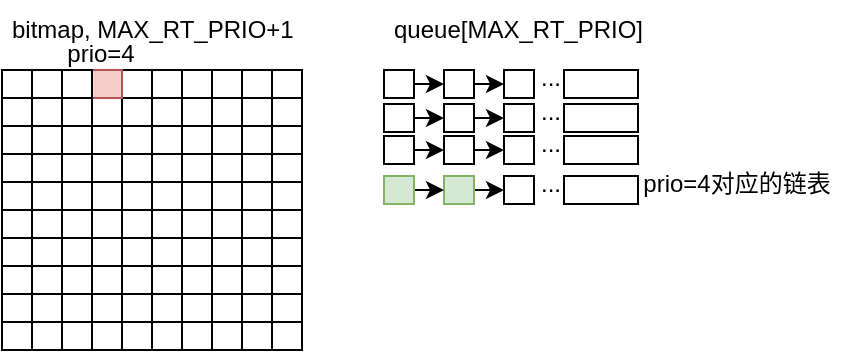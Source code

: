 <mxfile version="25.0.3">
  <diagram name="第 1 页" id="JxhBDwonmjt2PF4CiTm6">
    <mxGraphModel dx="478" dy="-144" grid="0" gridSize="10" guides="1" tooltips="1" connect="1" arrows="1" fold="1" page="0" pageScale="1" pageWidth="827" pageHeight="1169" math="0" shadow="0">
      <root>
        <mxCell id="0" />
        <mxCell id="1" parent="0" />
        <mxCell id="Ac2v2TOW07Db29iLxhTf-79" value="" style="rounded=0;whiteSpace=wrap;html=1;" vertex="1" parent="1">
          <mxGeometry x="83" y="685" width="15" height="14" as="geometry" />
        </mxCell>
        <mxCell id="Ac2v2TOW07Db29iLxhTf-80" value="" style="rounded=0;whiteSpace=wrap;html=1;" vertex="1" parent="1">
          <mxGeometry x="98" y="685" width="15" height="14" as="geometry" />
        </mxCell>
        <mxCell id="Ac2v2TOW07Db29iLxhTf-81" value="" style="rounded=0;whiteSpace=wrap;html=1;" vertex="1" parent="1">
          <mxGeometry x="188" y="685" width="15" height="14" as="geometry" />
        </mxCell>
        <mxCell id="Ac2v2TOW07Db29iLxhTf-82" value="" style="rounded=0;whiteSpace=wrap;html=1;" vertex="1" parent="1">
          <mxGeometry x="203" y="685" width="15" height="14" as="geometry" />
        </mxCell>
        <mxCell id="Ac2v2TOW07Db29iLxhTf-83" value="" style="rounded=0;whiteSpace=wrap;html=1;" vertex="1" parent="1">
          <mxGeometry x="173" y="685" width="15" height="14" as="geometry" />
        </mxCell>
        <mxCell id="Ac2v2TOW07Db29iLxhTf-84" value="" style="rounded=0;whiteSpace=wrap;html=1;" vertex="1" parent="1">
          <mxGeometry x="143" y="685" width="15" height="14" as="geometry" />
        </mxCell>
        <mxCell id="Ac2v2TOW07Db29iLxhTf-85" value="" style="rounded=0;whiteSpace=wrap;html=1;" vertex="1" parent="1">
          <mxGeometry x="158" y="685" width="15" height="14" as="geometry" />
        </mxCell>
        <mxCell id="Ac2v2TOW07Db29iLxhTf-86" value="" style="rounded=0;whiteSpace=wrap;html=1;" vertex="1" parent="1">
          <mxGeometry x="128" y="685" width="15" height="14" as="geometry" />
        </mxCell>
        <mxCell id="Ac2v2TOW07Db29iLxhTf-87" value="" style="rounded=0;whiteSpace=wrap;html=1;" vertex="1" parent="1">
          <mxGeometry x="113" y="685" width="15" height="14" as="geometry" />
        </mxCell>
        <mxCell id="Ac2v2TOW07Db29iLxhTf-89" value="" style="rounded=0;whiteSpace=wrap;html=1;" vertex="1" parent="1">
          <mxGeometry x="218" y="685" width="15" height="14" as="geometry" />
        </mxCell>
        <mxCell id="Ac2v2TOW07Db29iLxhTf-92" value="" style="rounded=0;whiteSpace=wrap;html=1;" vertex="1" parent="1">
          <mxGeometry x="83" y="671" width="15" height="14" as="geometry" />
        </mxCell>
        <mxCell id="Ac2v2TOW07Db29iLxhTf-93" value="" style="rounded=0;whiteSpace=wrap;html=1;" vertex="1" parent="1">
          <mxGeometry x="98" y="671" width="15" height="14" as="geometry" />
        </mxCell>
        <mxCell id="Ac2v2TOW07Db29iLxhTf-94" value="" style="rounded=0;whiteSpace=wrap;html=1;" vertex="1" parent="1">
          <mxGeometry x="188" y="671" width="15" height="14" as="geometry" />
        </mxCell>
        <mxCell id="Ac2v2TOW07Db29iLxhTf-95" value="" style="rounded=0;whiteSpace=wrap;html=1;" vertex="1" parent="1">
          <mxGeometry x="203" y="671" width="15" height="14" as="geometry" />
        </mxCell>
        <mxCell id="Ac2v2TOW07Db29iLxhTf-96" value="" style="rounded=0;whiteSpace=wrap;html=1;" vertex="1" parent="1">
          <mxGeometry x="173" y="671" width="15" height="14" as="geometry" />
        </mxCell>
        <mxCell id="Ac2v2TOW07Db29iLxhTf-97" value="" style="rounded=0;whiteSpace=wrap;html=1;" vertex="1" parent="1">
          <mxGeometry x="143" y="671" width="15" height="14" as="geometry" />
        </mxCell>
        <mxCell id="Ac2v2TOW07Db29iLxhTf-98" value="" style="rounded=0;whiteSpace=wrap;html=1;" vertex="1" parent="1">
          <mxGeometry x="158" y="671" width="15" height="14" as="geometry" />
        </mxCell>
        <mxCell id="Ac2v2TOW07Db29iLxhTf-99" value="" style="rounded=0;whiteSpace=wrap;html=1;" vertex="1" parent="1">
          <mxGeometry x="128" y="671" width="15" height="14" as="geometry" />
        </mxCell>
        <mxCell id="Ac2v2TOW07Db29iLxhTf-100" value="" style="rounded=0;whiteSpace=wrap;html=1;" vertex="1" parent="1">
          <mxGeometry x="113" y="671" width="15" height="14" as="geometry" />
        </mxCell>
        <mxCell id="Ac2v2TOW07Db29iLxhTf-101" value="" style="rounded=0;whiteSpace=wrap;html=1;" vertex="1" parent="1">
          <mxGeometry x="218" y="671" width="15" height="14" as="geometry" />
        </mxCell>
        <mxCell id="Ac2v2TOW07Db29iLxhTf-102" value="" style="rounded=0;whiteSpace=wrap;html=1;" vertex="1" parent="1">
          <mxGeometry x="83" y="657" width="15" height="14" as="geometry" />
        </mxCell>
        <mxCell id="Ac2v2TOW07Db29iLxhTf-103" value="" style="rounded=0;whiteSpace=wrap;html=1;" vertex="1" parent="1">
          <mxGeometry x="98" y="657" width="15" height="14" as="geometry" />
        </mxCell>
        <mxCell id="Ac2v2TOW07Db29iLxhTf-104" value="" style="rounded=0;whiteSpace=wrap;html=1;" vertex="1" parent="1">
          <mxGeometry x="188" y="657" width="15" height="14" as="geometry" />
        </mxCell>
        <mxCell id="Ac2v2TOW07Db29iLxhTf-105" value="" style="rounded=0;whiteSpace=wrap;html=1;" vertex="1" parent="1">
          <mxGeometry x="203" y="657" width="15" height="14" as="geometry" />
        </mxCell>
        <mxCell id="Ac2v2TOW07Db29iLxhTf-106" value="" style="rounded=0;whiteSpace=wrap;html=1;" vertex="1" parent="1">
          <mxGeometry x="173" y="657" width="15" height="14" as="geometry" />
        </mxCell>
        <mxCell id="Ac2v2TOW07Db29iLxhTf-107" value="" style="rounded=0;whiteSpace=wrap;html=1;" vertex="1" parent="1">
          <mxGeometry x="143" y="657" width="15" height="14" as="geometry" />
        </mxCell>
        <mxCell id="Ac2v2TOW07Db29iLxhTf-108" value="" style="rounded=0;whiteSpace=wrap;html=1;" vertex="1" parent="1">
          <mxGeometry x="158" y="657" width="15" height="14" as="geometry" />
        </mxCell>
        <mxCell id="Ac2v2TOW07Db29iLxhTf-109" value="" style="rounded=0;whiteSpace=wrap;html=1;" vertex="1" parent="1">
          <mxGeometry x="128" y="657" width="15" height="14" as="geometry" />
        </mxCell>
        <mxCell id="Ac2v2TOW07Db29iLxhTf-110" value="" style="rounded=0;whiteSpace=wrap;html=1;" vertex="1" parent="1">
          <mxGeometry x="113" y="657" width="15" height="14" as="geometry" />
        </mxCell>
        <mxCell id="Ac2v2TOW07Db29iLxhTf-111" value="" style="rounded=0;whiteSpace=wrap;html=1;" vertex="1" parent="1">
          <mxGeometry x="218" y="657" width="15" height="14" as="geometry" />
        </mxCell>
        <mxCell id="Ac2v2TOW07Db29iLxhTf-112" value="" style="rounded=0;whiteSpace=wrap;html=1;" vertex="1" parent="1">
          <mxGeometry x="83" y="643" width="15" height="14" as="geometry" />
        </mxCell>
        <mxCell id="Ac2v2TOW07Db29iLxhTf-113" value="" style="rounded=0;whiteSpace=wrap;html=1;" vertex="1" parent="1">
          <mxGeometry x="98" y="643" width="15" height="14" as="geometry" />
        </mxCell>
        <mxCell id="Ac2v2TOW07Db29iLxhTf-114" value="" style="rounded=0;whiteSpace=wrap;html=1;" vertex="1" parent="1">
          <mxGeometry x="188" y="643" width="15" height="14" as="geometry" />
        </mxCell>
        <mxCell id="Ac2v2TOW07Db29iLxhTf-115" value="" style="rounded=0;whiteSpace=wrap;html=1;" vertex="1" parent="1">
          <mxGeometry x="203" y="643" width="15" height="14" as="geometry" />
        </mxCell>
        <mxCell id="Ac2v2TOW07Db29iLxhTf-116" value="" style="rounded=0;whiteSpace=wrap;html=1;" vertex="1" parent="1">
          <mxGeometry x="173" y="643" width="15" height="14" as="geometry" />
        </mxCell>
        <mxCell id="Ac2v2TOW07Db29iLxhTf-117" value="" style="rounded=0;whiteSpace=wrap;html=1;" vertex="1" parent="1">
          <mxGeometry x="143" y="643" width="15" height="14" as="geometry" />
        </mxCell>
        <mxCell id="Ac2v2TOW07Db29iLxhTf-118" value="" style="rounded=0;whiteSpace=wrap;html=1;" vertex="1" parent="1">
          <mxGeometry x="158" y="643" width="15" height="14" as="geometry" />
        </mxCell>
        <mxCell id="Ac2v2TOW07Db29iLxhTf-119" value="" style="rounded=0;whiteSpace=wrap;html=1;" vertex="1" parent="1">
          <mxGeometry x="128" y="643" width="15" height="14" as="geometry" />
        </mxCell>
        <mxCell id="Ac2v2TOW07Db29iLxhTf-120" value="" style="rounded=0;whiteSpace=wrap;html=1;" vertex="1" parent="1">
          <mxGeometry x="113" y="643" width="15" height="14" as="geometry" />
        </mxCell>
        <mxCell id="Ac2v2TOW07Db29iLxhTf-121" value="" style="rounded=0;whiteSpace=wrap;html=1;" vertex="1" parent="1">
          <mxGeometry x="218" y="643" width="15" height="14" as="geometry" />
        </mxCell>
        <mxCell id="Ac2v2TOW07Db29iLxhTf-122" value="" style="rounded=0;whiteSpace=wrap;html=1;" vertex="1" parent="1">
          <mxGeometry x="83" y="629" width="15" height="14" as="geometry" />
        </mxCell>
        <mxCell id="Ac2v2TOW07Db29iLxhTf-123" value="" style="rounded=0;whiteSpace=wrap;html=1;" vertex="1" parent="1">
          <mxGeometry x="98" y="629" width="15" height="14" as="geometry" />
        </mxCell>
        <mxCell id="Ac2v2TOW07Db29iLxhTf-124" value="" style="rounded=0;whiteSpace=wrap;html=1;" vertex="1" parent="1">
          <mxGeometry x="188" y="629" width="15" height="14" as="geometry" />
        </mxCell>
        <mxCell id="Ac2v2TOW07Db29iLxhTf-125" value="" style="rounded=0;whiteSpace=wrap;html=1;" vertex="1" parent="1">
          <mxGeometry x="203" y="629" width="15" height="14" as="geometry" />
        </mxCell>
        <mxCell id="Ac2v2TOW07Db29iLxhTf-126" value="" style="rounded=0;whiteSpace=wrap;html=1;" vertex="1" parent="1">
          <mxGeometry x="173" y="629" width="15" height="14" as="geometry" />
        </mxCell>
        <mxCell id="Ac2v2TOW07Db29iLxhTf-127" value="" style="rounded=0;whiteSpace=wrap;html=1;" vertex="1" parent="1">
          <mxGeometry x="143" y="629" width="15" height="14" as="geometry" />
        </mxCell>
        <mxCell id="Ac2v2TOW07Db29iLxhTf-128" value="" style="rounded=0;whiteSpace=wrap;html=1;" vertex="1" parent="1">
          <mxGeometry x="158" y="629" width="15" height="14" as="geometry" />
        </mxCell>
        <mxCell id="Ac2v2TOW07Db29iLxhTf-129" value="" style="rounded=0;whiteSpace=wrap;html=1;" vertex="1" parent="1">
          <mxGeometry x="128" y="629" width="15" height="14" as="geometry" />
        </mxCell>
        <mxCell id="Ac2v2TOW07Db29iLxhTf-130" value="" style="rounded=0;whiteSpace=wrap;html=1;" vertex="1" parent="1">
          <mxGeometry x="113" y="629" width="15" height="14" as="geometry" />
        </mxCell>
        <mxCell id="Ac2v2TOW07Db29iLxhTf-131" value="" style="rounded=0;whiteSpace=wrap;html=1;" vertex="1" parent="1">
          <mxGeometry x="218" y="629" width="15" height="14" as="geometry" />
        </mxCell>
        <mxCell id="Ac2v2TOW07Db29iLxhTf-132" value="" style="rounded=0;whiteSpace=wrap;html=1;" vertex="1" parent="1">
          <mxGeometry x="83" y="615" width="15" height="14" as="geometry" />
        </mxCell>
        <mxCell id="Ac2v2TOW07Db29iLxhTf-133" value="" style="rounded=0;whiteSpace=wrap;html=1;" vertex="1" parent="1">
          <mxGeometry x="98" y="615" width="15" height="14" as="geometry" />
        </mxCell>
        <mxCell id="Ac2v2TOW07Db29iLxhTf-134" value="" style="rounded=0;whiteSpace=wrap;html=1;" vertex="1" parent="1">
          <mxGeometry x="188" y="615" width="15" height="14" as="geometry" />
        </mxCell>
        <mxCell id="Ac2v2TOW07Db29iLxhTf-135" value="" style="rounded=0;whiteSpace=wrap;html=1;" vertex="1" parent="1">
          <mxGeometry x="203" y="615" width="15" height="14" as="geometry" />
        </mxCell>
        <mxCell id="Ac2v2TOW07Db29iLxhTf-136" value="" style="rounded=0;whiteSpace=wrap;html=1;" vertex="1" parent="1">
          <mxGeometry x="173" y="615" width="15" height="14" as="geometry" />
        </mxCell>
        <mxCell id="Ac2v2TOW07Db29iLxhTf-137" value="" style="rounded=0;whiteSpace=wrap;html=1;" vertex="1" parent="1">
          <mxGeometry x="143" y="615" width="15" height="14" as="geometry" />
        </mxCell>
        <mxCell id="Ac2v2TOW07Db29iLxhTf-138" value="" style="rounded=0;whiteSpace=wrap;html=1;" vertex="1" parent="1">
          <mxGeometry x="158" y="615" width="15" height="14" as="geometry" />
        </mxCell>
        <mxCell id="Ac2v2TOW07Db29iLxhTf-139" value="" style="rounded=0;whiteSpace=wrap;html=1;" vertex="1" parent="1">
          <mxGeometry x="128" y="615" width="15" height="14" as="geometry" />
        </mxCell>
        <mxCell id="Ac2v2TOW07Db29iLxhTf-140" value="" style="rounded=0;whiteSpace=wrap;html=1;" vertex="1" parent="1">
          <mxGeometry x="113" y="615" width="15" height="14" as="geometry" />
        </mxCell>
        <mxCell id="Ac2v2TOW07Db29iLxhTf-141" value="" style="rounded=0;whiteSpace=wrap;html=1;" vertex="1" parent="1">
          <mxGeometry x="218" y="615" width="15" height="14" as="geometry" />
        </mxCell>
        <mxCell id="Ac2v2TOW07Db29iLxhTf-142" value="" style="rounded=0;whiteSpace=wrap;html=1;" vertex="1" parent="1">
          <mxGeometry x="83" y="601" width="15" height="14" as="geometry" />
        </mxCell>
        <mxCell id="Ac2v2TOW07Db29iLxhTf-143" value="" style="rounded=0;whiteSpace=wrap;html=1;" vertex="1" parent="1">
          <mxGeometry x="98" y="601" width="15" height="14" as="geometry" />
        </mxCell>
        <mxCell id="Ac2v2TOW07Db29iLxhTf-144" value="" style="rounded=0;whiteSpace=wrap;html=1;" vertex="1" parent="1">
          <mxGeometry x="188" y="601" width="15" height="14" as="geometry" />
        </mxCell>
        <mxCell id="Ac2v2TOW07Db29iLxhTf-145" value="" style="rounded=0;whiteSpace=wrap;html=1;" vertex="1" parent="1">
          <mxGeometry x="203" y="601" width="15" height="14" as="geometry" />
        </mxCell>
        <mxCell id="Ac2v2TOW07Db29iLxhTf-146" value="" style="rounded=0;whiteSpace=wrap;html=1;" vertex="1" parent="1">
          <mxGeometry x="173" y="601" width="15" height="14" as="geometry" />
        </mxCell>
        <mxCell id="Ac2v2TOW07Db29iLxhTf-147" value="" style="rounded=0;whiteSpace=wrap;html=1;" vertex="1" parent="1">
          <mxGeometry x="143" y="601" width="15" height="14" as="geometry" />
        </mxCell>
        <mxCell id="Ac2v2TOW07Db29iLxhTf-148" value="" style="rounded=0;whiteSpace=wrap;html=1;" vertex="1" parent="1">
          <mxGeometry x="158" y="601" width="15" height="14" as="geometry" />
        </mxCell>
        <mxCell id="Ac2v2TOW07Db29iLxhTf-149" value="" style="rounded=0;whiteSpace=wrap;html=1;" vertex="1" parent="1">
          <mxGeometry x="128" y="601" width="15" height="14" as="geometry" />
        </mxCell>
        <mxCell id="Ac2v2TOW07Db29iLxhTf-150" value="" style="rounded=0;whiteSpace=wrap;html=1;" vertex="1" parent="1">
          <mxGeometry x="113" y="601" width="15" height="14" as="geometry" />
        </mxCell>
        <mxCell id="Ac2v2TOW07Db29iLxhTf-151" value="" style="rounded=0;whiteSpace=wrap;html=1;" vertex="1" parent="1">
          <mxGeometry x="218" y="601" width="15" height="14" as="geometry" />
        </mxCell>
        <mxCell id="Ac2v2TOW07Db29iLxhTf-152" value="" style="rounded=0;whiteSpace=wrap;html=1;" vertex="1" parent="1">
          <mxGeometry x="83" y="587" width="15" height="14" as="geometry" />
        </mxCell>
        <mxCell id="Ac2v2TOW07Db29iLxhTf-153" value="" style="rounded=0;whiteSpace=wrap;html=1;" vertex="1" parent="1">
          <mxGeometry x="98" y="587" width="15" height="14" as="geometry" />
        </mxCell>
        <mxCell id="Ac2v2TOW07Db29iLxhTf-154" value="" style="rounded=0;whiteSpace=wrap;html=1;" vertex="1" parent="1">
          <mxGeometry x="188" y="587" width="15" height="14" as="geometry" />
        </mxCell>
        <mxCell id="Ac2v2TOW07Db29iLxhTf-155" value="" style="rounded=0;whiteSpace=wrap;html=1;" vertex="1" parent="1">
          <mxGeometry x="203" y="587" width="15" height="14" as="geometry" />
        </mxCell>
        <mxCell id="Ac2v2TOW07Db29iLxhTf-156" value="" style="rounded=0;whiteSpace=wrap;html=1;" vertex="1" parent="1">
          <mxGeometry x="173" y="587" width="15" height="14" as="geometry" />
        </mxCell>
        <mxCell id="Ac2v2TOW07Db29iLxhTf-157" value="" style="rounded=0;whiteSpace=wrap;html=1;" vertex="1" parent="1">
          <mxGeometry x="143" y="587" width="15" height="14" as="geometry" />
        </mxCell>
        <mxCell id="Ac2v2TOW07Db29iLxhTf-158" value="" style="rounded=0;whiteSpace=wrap;html=1;" vertex="1" parent="1">
          <mxGeometry x="158" y="587" width="15" height="14" as="geometry" />
        </mxCell>
        <mxCell id="Ac2v2TOW07Db29iLxhTf-159" value="" style="rounded=0;whiteSpace=wrap;html=1;" vertex="1" parent="1">
          <mxGeometry x="128" y="587" width="15" height="14" as="geometry" />
        </mxCell>
        <mxCell id="Ac2v2TOW07Db29iLxhTf-160" value="" style="rounded=0;whiteSpace=wrap;html=1;" vertex="1" parent="1">
          <mxGeometry x="113" y="587" width="15" height="14" as="geometry" />
        </mxCell>
        <mxCell id="Ac2v2TOW07Db29iLxhTf-161" value="" style="rounded=0;whiteSpace=wrap;html=1;" vertex="1" parent="1">
          <mxGeometry x="218" y="587" width="15" height="14" as="geometry" />
        </mxCell>
        <mxCell id="Ac2v2TOW07Db29iLxhTf-162" value="" style="rounded=0;whiteSpace=wrap;html=1;" vertex="1" parent="1">
          <mxGeometry x="83" y="573" width="15" height="14" as="geometry" />
        </mxCell>
        <mxCell id="Ac2v2TOW07Db29iLxhTf-163" value="" style="rounded=0;whiteSpace=wrap;html=1;" vertex="1" parent="1">
          <mxGeometry x="98" y="573" width="15" height="14" as="geometry" />
        </mxCell>
        <mxCell id="Ac2v2TOW07Db29iLxhTf-164" value="" style="rounded=0;whiteSpace=wrap;html=1;" vertex="1" parent="1">
          <mxGeometry x="188" y="573" width="15" height="14" as="geometry" />
        </mxCell>
        <mxCell id="Ac2v2TOW07Db29iLxhTf-165" value="" style="rounded=0;whiteSpace=wrap;html=1;" vertex="1" parent="1">
          <mxGeometry x="203" y="573" width="15" height="14" as="geometry" />
        </mxCell>
        <mxCell id="Ac2v2TOW07Db29iLxhTf-166" value="" style="rounded=0;whiteSpace=wrap;html=1;" vertex="1" parent="1">
          <mxGeometry x="173" y="573" width="15" height="14" as="geometry" />
        </mxCell>
        <mxCell id="Ac2v2TOW07Db29iLxhTf-167" value="" style="rounded=0;whiteSpace=wrap;html=1;" vertex="1" parent="1">
          <mxGeometry x="143" y="573" width="15" height="14" as="geometry" />
        </mxCell>
        <mxCell id="Ac2v2TOW07Db29iLxhTf-168" value="" style="rounded=0;whiteSpace=wrap;html=1;" vertex="1" parent="1">
          <mxGeometry x="158" y="573" width="15" height="14" as="geometry" />
        </mxCell>
        <mxCell id="Ac2v2TOW07Db29iLxhTf-169" value="" style="rounded=0;whiteSpace=wrap;html=1;" vertex="1" parent="1">
          <mxGeometry x="128" y="573" width="15" height="14" as="geometry" />
        </mxCell>
        <mxCell id="Ac2v2TOW07Db29iLxhTf-170" value="" style="rounded=0;whiteSpace=wrap;html=1;" vertex="1" parent="1">
          <mxGeometry x="113" y="573" width="15" height="14" as="geometry" />
        </mxCell>
        <mxCell id="Ac2v2TOW07Db29iLxhTf-171" value="" style="rounded=0;whiteSpace=wrap;html=1;" vertex="1" parent="1">
          <mxGeometry x="218" y="573" width="15" height="14" as="geometry" />
        </mxCell>
        <mxCell id="Ac2v2TOW07Db29iLxhTf-172" value="" style="rounded=0;whiteSpace=wrap;html=1;" vertex="1" parent="1">
          <mxGeometry x="83" y="559" width="15" height="14" as="geometry" />
        </mxCell>
        <mxCell id="Ac2v2TOW07Db29iLxhTf-173" value="" style="rounded=0;whiteSpace=wrap;html=1;" vertex="1" parent="1">
          <mxGeometry x="98" y="559" width="15" height="14" as="geometry" />
        </mxCell>
        <mxCell id="Ac2v2TOW07Db29iLxhTf-174" value="" style="rounded=0;whiteSpace=wrap;html=1;" vertex="1" parent="1">
          <mxGeometry x="188" y="559" width="15" height="14" as="geometry" />
        </mxCell>
        <mxCell id="Ac2v2TOW07Db29iLxhTf-175" value="" style="rounded=0;whiteSpace=wrap;html=1;" vertex="1" parent="1">
          <mxGeometry x="203" y="559" width="15" height="14" as="geometry" />
        </mxCell>
        <mxCell id="Ac2v2TOW07Db29iLxhTf-176" value="" style="rounded=0;whiteSpace=wrap;html=1;" vertex="1" parent="1">
          <mxGeometry x="173" y="559" width="15" height="14" as="geometry" />
        </mxCell>
        <mxCell id="Ac2v2TOW07Db29iLxhTf-177" value="" style="rounded=0;whiteSpace=wrap;html=1;" vertex="1" parent="1">
          <mxGeometry x="143" y="559" width="15" height="14" as="geometry" />
        </mxCell>
        <mxCell id="Ac2v2TOW07Db29iLxhTf-178" value="" style="rounded=0;whiteSpace=wrap;html=1;" vertex="1" parent="1">
          <mxGeometry x="158" y="559" width="15" height="14" as="geometry" />
        </mxCell>
        <mxCell id="Ac2v2TOW07Db29iLxhTf-179" value="" style="rounded=0;whiteSpace=wrap;html=1;fillColor=#f8cecc;strokeColor=#b85450;" vertex="1" parent="1">
          <mxGeometry x="128" y="559" width="15" height="14" as="geometry" />
        </mxCell>
        <mxCell id="Ac2v2TOW07Db29iLxhTf-180" value="" style="rounded=0;whiteSpace=wrap;html=1;" vertex="1" parent="1">
          <mxGeometry x="113" y="559" width="15" height="14" as="geometry" />
        </mxCell>
        <mxCell id="Ac2v2TOW07Db29iLxhTf-181" value="" style="rounded=0;whiteSpace=wrap;html=1;" vertex="1" parent="1">
          <mxGeometry x="218" y="559" width="15" height="14" as="geometry" />
        </mxCell>
        <mxCell id="Ac2v2TOW07Db29iLxhTf-204" value="prio=4" style="text;html=1;align=center;verticalAlign=middle;resizable=0;points=[];autosize=1;strokeColor=none;fillColor=none;" vertex="1" parent="1">
          <mxGeometry x="106" y="538" width="52" height="26" as="geometry" />
        </mxCell>
        <mxCell id="Ac2v2TOW07Db29iLxhTf-207" value="prio=4对应的链表" style="text;html=1;align=center;verticalAlign=middle;resizable=0;points=[];autosize=1;strokeColor=none;fillColor=none;" vertex="1" parent="1">
          <mxGeometry x="394" y="603" width="112" height="26" as="geometry" />
        </mxCell>
        <mxCell id="Ac2v2TOW07Db29iLxhTf-222" value="" style="rounded=0;whiteSpace=wrap;html=1;" vertex="1" parent="1">
          <mxGeometry x="334" y="559" width="15" height="14" as="geometry" />
        </mxCell>
        <mxCell id="Ac2v2TOW07Db29iLxhTf-232" style="edgeStyle=orthogonalEdgeStyle;rounded=0;orthogonalLoop=1;jettySize=auto;html=1;entryX=0;entryY=0.5;entryDx=0;entryDy=0;" edge="1" parent="1">
          <mxGeometry relative="1" as="geometry">
            <mxPoint x="319" y="566" as="sourcePoint" />
            <mxPoint x="334" y="566" as="targetPoint" />
            <Array as="points">
              <mxPoint x="326" y="566" />
              <mxPoint x="326" y="566" />
            </Array>
          </mxGeometry>
        </mxCell>
        <mxCell id="Ac2v2TOW07Db29iLxhTf-226" value="" style="rounded=0;whiteSpace=wrap;html=1;" vertex="1" parent="1">
          <mxGeometry x="304" y="559" width="15" height="14" as="geometry" />
        </mxCell>
        <mxCell id="Ac2v2TOW07Db29iLxhTf-231" style="edgeStyle=orthogonalEdgeStyle;rounded=0;orthogonalLoop=1;jettySize=auto;html=1;entryX=0;entryY=0.5;entryDx=0;entryDy=0;" edge="1" parent="1">
          <mxGeometry relative="1" as="geometry">
            <mxPoint x="289" y="566" as="sourcePoint" />
            <mxPoint x="304" y="566" as="targetPoint" />
            <Array as="points">
              <mxPoint x="296" y="566" />
              <mxPoint x="296" y="566" />
            </Array>
          </mxGeometry>
        </mxCell>
        <mxCell id="Ac2v2TOW07Db29iLxhTf-227" value="" style="rounded=0;whiteSpace=wrap;html=1;" vertex="1" parent="1">
          <mxGeometry x="274" y="559" width="15" height="14" as="geometry" />
        </mxCell>
        <mxCell id="Ac2v2TOW07Db29iLxhTf-228" value="" style="rounded=0;whiteSpace=wrap;html=1;" vertex="1" parent="1">
          <mxGeometry x="364" y="559" width="37" height="14" as="geometry" />
        </mxCell>
        <mxCell id="Ac2v2TOW07Db29iLxhTf-234" value="..." style="text;html=1;align=center;verticalAlign=middle;resizable=0;points=[];autosize=1;strokeColor=none;fillColor=none;" vertex="1" parent="1">
          <mxGeometry x="342.5" y="550" width="28" height="26" as="geometry" />
        </mxCell>
        <mxCell id="Ac2v2TOW07Db29iLxhTf-242" value="" style="rounded=0;whiteSpace=wrap;html=1;" vertex="1" parent="1">
          <mxGeometry x="334" y="576" width="15" height="14" as="geometry" />
        </mxCell>
        <mxCell id="Ac2v2TOW07Db29iLxhTf-243" style="edgeStyle=orthogonalEdgeStyle;rounded=0;orthogonalLoop=1;jettySize=auto;html=1;entryX=0;entryY=0.5;entryDx=0;entryDy=0;" edge="1" parent="1" source="Ac2v2TOW07Db29iLxhTf-244" target="Ac2v2TOW07Db29iLxhTf-242">
          <mxGeometry relative="1" as="geometry">
            <Array as="points">
              <mxPoint x="326" y="583" />
              <mxPoint x="326" y="583" />
            </Array>
          </mxGeometry>
        </mxCell>
        <mxCell id="Ac2v2TOW07Db29iLxhTf-244" value="" style="rounded=0;whiteSpace=wrap;html=1;" vertex="1" parent="1">
          <mxGeometry x="304" y="576" width="15" height="14" as="geometry" />
        </mxCell>
        <mxCell id="Ac2v2TOW07Db29iLxhTf-245" style="edgeStyle=orthogonalEdgeStyle;rounded=0;orthogonalLoop=1;jettySize=auto;html=1;entryX=0;entryY=0.5;entryDx=0;entryDy=0;" edge="1" parent="1" source="Ac2v2TOW07Db29iLxhTf-246" target="Ac2v2TOW07Db29iLxhTf-244">
          <mxGeometry relative="1" as="geometry">
            <Array as="points">
              <mxPoint x="296" y="583" />
              <mxPoint x="296" y="583" />
            </Array>
          </mxGeometry>
        </mxCell>
        <mxCell id="Ac2v2TOW07Db29iLxhTf-246" value="" style="rounded=0;whiteSpace=wrap;html=1;" vertex="1" parent="1">
          <mxGeometry x="274" y="576" width="15" height="14" as="geometry" />
        </mxCell>
        <mxCell id="Ac2v2TOW07Db29iLxhTf-247" value="" style="rounded=0;whiteSpace=wrap;html=1;" vertex="1" parent="1">
          <mxGeometry x="364" y="576" width="37" height="14" as="geometry" />
        </mxCell>
        <mxCell id="Ac2v2TOW07Db29iLxhTf-248" value="..." style="text;html=1;align=center;verticalAlign=middle;resizable=0;points=[];autosize=1;strokeColor=none;fillColor=none;" vertex="1" parent="1">
          <mxGeometry x="342.5" y="567" width="28" height="26" as="geometry" />
        </mxCell>
        <mxCell id="Ac2v2TOW07Db29iLxhTf-249" value="" style="rounded=0;whiteSpace=wrap;html=1;" vertex="1" parent="1">
          <mxGeometry x="334" y="592" width="15" height="14" as="geometry" />
        </mxCell>
        <mxCell id="Ac2v2TOW07Db29iLxhTf-250" style="edgeStyle=orthogonalEdgeStyle;rounded=0;orthogonalLoop=1;jettySize=auto;html=1;entryX=0;entryY=0.5;entryDx=0;entryDy=0;" edge="1" parent="1" source="Ac2v2TOW07Db29iLxhTf-251" target="Ac2v2TOW07Db29iLxhTf-249">
          <mxGeometry relative="1" as="geometry">
            <Array as="points">
              <mxPoint x="326" y="599" />
              <mxPoint x="326" y="599" />
            </Array>
          </mxGeometry>
        </mxCell>
        <mxCell id="Ac2v2TOW07Db29iLxhTf-251" value="" style="rounded=0;whiteSpace=wrap;html=1;" vertex="1" parent="1">
          <mxGeometry x="304" y="592" width="15" height="14" as="geometry" />
        </mxCell>
        <mxCell id="Ac2v2TOW07Db29iLxhTf-252" style="edgeStyle=orthogonalEdgeStyle;rounded=0;orthogonalLoop=1;jettySize=auto;html=1;entryX=0;entryY=0.5;entryDx=0;entryDy=0;" edge="1" parent="1" source="Ac2v2TOW07Db29iLxhTf-253" target="Ac2v2TOW07Db29iLxhTf-251">
          <mxGeometry relative="1" as="geometry">
            <Array as="points">
              <mxPoint x="296" y="599" />
              <mxPoint x="296" y="599" />
            </Array>
          </mxGeometry>
        </mxCell>
        <mxCell id="Ac2v2TOW07Db29iLxhTf-253" value="" style="rounded=0;whiteSpace=wrap;html=1;" vertex="1" parent="1">
          <mxGeometry x="274" y="592" width="15" height="14" as="geometry" />
        </mxCell>
        <mxCell id="Ac2v2TOW07Db29iLxhTf-254" value="" style="rounded=0;whiteSpace=wrap;html=1;" vertex="1" parent="1">
          <mxGeometry x="364" y="592" width="37" height="14" as="geometry" />
        </mxCell>
        <mxCell id="Ac2v2TOW07Db29iLxhTf-255" value="..." style="text;html=1;align=center;verticalAlign=middle;resizable=0;points=[];autosize=1;strokeColor=none;fillColor=none;" vertex="1" parent="1">
          <mxGeometry x="342.5" y="583" width="28" height="26" as="geometry" />
        </mxCell>
        <mxCell id="Ac2v2TOW07Db29iLxhTf-256" value="" style="rounded=0;whiteSpace=wrap;html=1;" vertex="1" parent="1">
          <mxGeometry x="334" y="612" width="15" height="14" as="geometry" />
        </mxCell>
        <mxCell id="Ac2v2TOW07Db29iLxhTf-257" style="edgeStyle=orthogonalEdgeStyle;rounded=0;orthogonalLoop=1;jettySize=auto;html=1;entryX=0;entryY=0.5;entryDx=0;entryDy=0;" edge="1" parent="1" source="Ac2v2TOW07Db29iLxhTf-258" target="Ac2v2TOW07Db29iLxhTf-256">
          <mxGeometry relative="1" as="geometry">
            <Array as="points">
              <mxPoint x="326" y="619" />
              <mxPoint x="326" y="619" />
            </Array>
          </mxGeometry>
        </mxCell>
        <mxCell id="Ac2v2TOW07Db29iLxhTf-258" value="" style="rounded=0;whiteSpace=wrap;html=1;fillColor=#d5e8d4;strokeColor=#82b366;" vertex="1" parent="1">
          <mxGeometry x="304" y="612" width="15" height="14" as="geometry" />
        </mxCell>
        <mxCell id="Ac2v2TOW07Db29iLxhTf-259" style="edgeStyle=orthogonalEdgeStyle;rounded=0;orthogonalLoop=1;jettySize=auto;html=1;entryX=0;entryY=0.5;entryDx=0;entryDy=0;" edge="1" parent="1" source="Ac2v2TOW07Db29iLxhTf-260" target="Ac2v2TOW07Db29iLxhTf-258">
          <mxGeometry relative="1" as="geometry">
            <Array as="points">
              <mxPoint x="296" y="619" />
              <mxPoint x="296" y="619" />
            </Array>
          </mxGeometry>
        </mxCell>
        <mxCell id="Ac2v2TOW07Db29iLxhTf-260" value="" style="rounded=0;whiteSpace=wrap;html=1;fillColor=#d5e8d4;strokeColor=#82b366;" vertex="1" parent="1">
          <mxGeometry x="274" y="612" width="15" height="14" as="geometry" />
        </mxCell>
        <mxCell id="Ac2v2TOW07Db29iLxhTf-261" value="" style="rounded=0;whiteSpace=wrap;html=1;" vertex="1" parent="1">
          <mxGeometry x="364" y="612" width="37" height="14" as="geometry" />
        </mxCell>
        <mxCell id="Ac2v2TOW07Db29iLxhTf-262" value="..." style="text;html=1;align=center;verticalAlign=middle;resizable=0;points=[];autosize=1;strokeColor=none;fillColor=none;" vertex="1" parent="1">
          <mxGeometry x="342.5" y="603" width="28" height="26" as="geometry" />
        </mxCell>
        <mxCell id="Ac2v2TOW07Db29iLxhTf-263" value="&lt;div data-page-id=&quot;JrYtdICTWoQQcWxY7VRcigc4nzh&quot; data-lark-html-role=&quot;root&quot; data-docx-has-block-data=&quot;false&quot;&gt;&lt;div style=&quot;white-space:pre;&quot; class=&quot;old-record-id-VdFsdmz9joYPzjx7qBIcoSxWnQh&quot;&gt;queue[MAX_RT_PRIO]&lt;/div&gt;&lt;/div&gt;&lt;span data-lark-record-data=&quot;{&amp;quot;rootId&amp;quot;:&amp;quot;JrYtdICTWoQQcWxY7VRcigc4nzh&amp;quot;,&amp;quot;text&amp;quot;:{&amp;quot;initialAttributedTexts&amp;quot;:{&amp;quot;text&amp;quot;:{&amp;quot;0&amp;quot;:&amp;quot;queue[MAX_RT_PRIO]&amp;quot;},&amp;quot;attribs&amp;quot;:{&amp;quot;0&amp;quot;:&amp;quot;*0+i&amp;quot;}},&amp;quot;apool&amp;quot;:{&amp;quot;numToAttrib&amp;quot;:{&amp;quot;0&amp;quot;:[&amp;quot;author&amp;quot;,&amp;quot;7205516225223376900&amp;quot;]},&amp;quot;nextNum&amp;quot;:1}},&amp;quot;type&amp;quot;:&amp;quot;text&amp;quot;,&amp;quot;referenceRecordMap&amp;quot;:{},&amp;quot;extra&amp;quot;:{&amp;quot;channel&amp;quot;:&amp;quot;saas&amp;quot;,&amp;quot;isEqualBlockSelection&amp;quot;:false,&amp;quot;pasteRandomId&amp;quot;:&amp;quot;f726414e-5bf3-4f79-a40a-1cfa38dbd85c&amp;quot;,&amp;quot;mention_page_title&amp;quot;:{},&amp;quot;external_mention_url&amp;quot;:{}},&amp;quot;isKeepQuoteContainer&amp;quot;:false,&amp;quot;isFromCode&amp;quot;:true,&amp;quot;selection&amp;quot;:[{&amp;quot;id&amp;quot;:259,&amp;quot;type&amp;quot;:&amp;quot;text&amp;quot;,&amp;quot;selection&amp;quot;:{&amp;quot;start&amp;quot;:209,&amp;quot;end&amp;quot;:227},&amp;quot;recordId&amp;quot;:&amp;quot;VdFsdmz9joYPzjx7qBIcoSxWnQh&amp;quot;}],&amp;quot;payloadMap&amp;quot;:{},&amp;quot;isCut&amp;quot;:false}&quot; data-lark-record-format=&quot;docx/text&quot; class=&quot;lark-record-clipboard&quot;&gt;&lt;/span&gt;" style="text;whiteSpace=wrap;html=1;" vertex="1" parent="1">
          <mxGeometry x="276.5" y="524.9" width="130" height="27" as="geometry" />
        </mxCell>
        <mxCell id="Ac2v2TOW07Db29iLxhTf-265" value="bitmap, MAX_RT_PRIO+1" style="text;whiteSpace=wrap;html=1;" vertex="1" parent="1">
          <mxGeometry x="86" y="525" width="144.24" height="26.9" as="geometry" />
        </mxCell>
      </root>
    </mxGraphModel>
  </diagram>
</mxfile>
